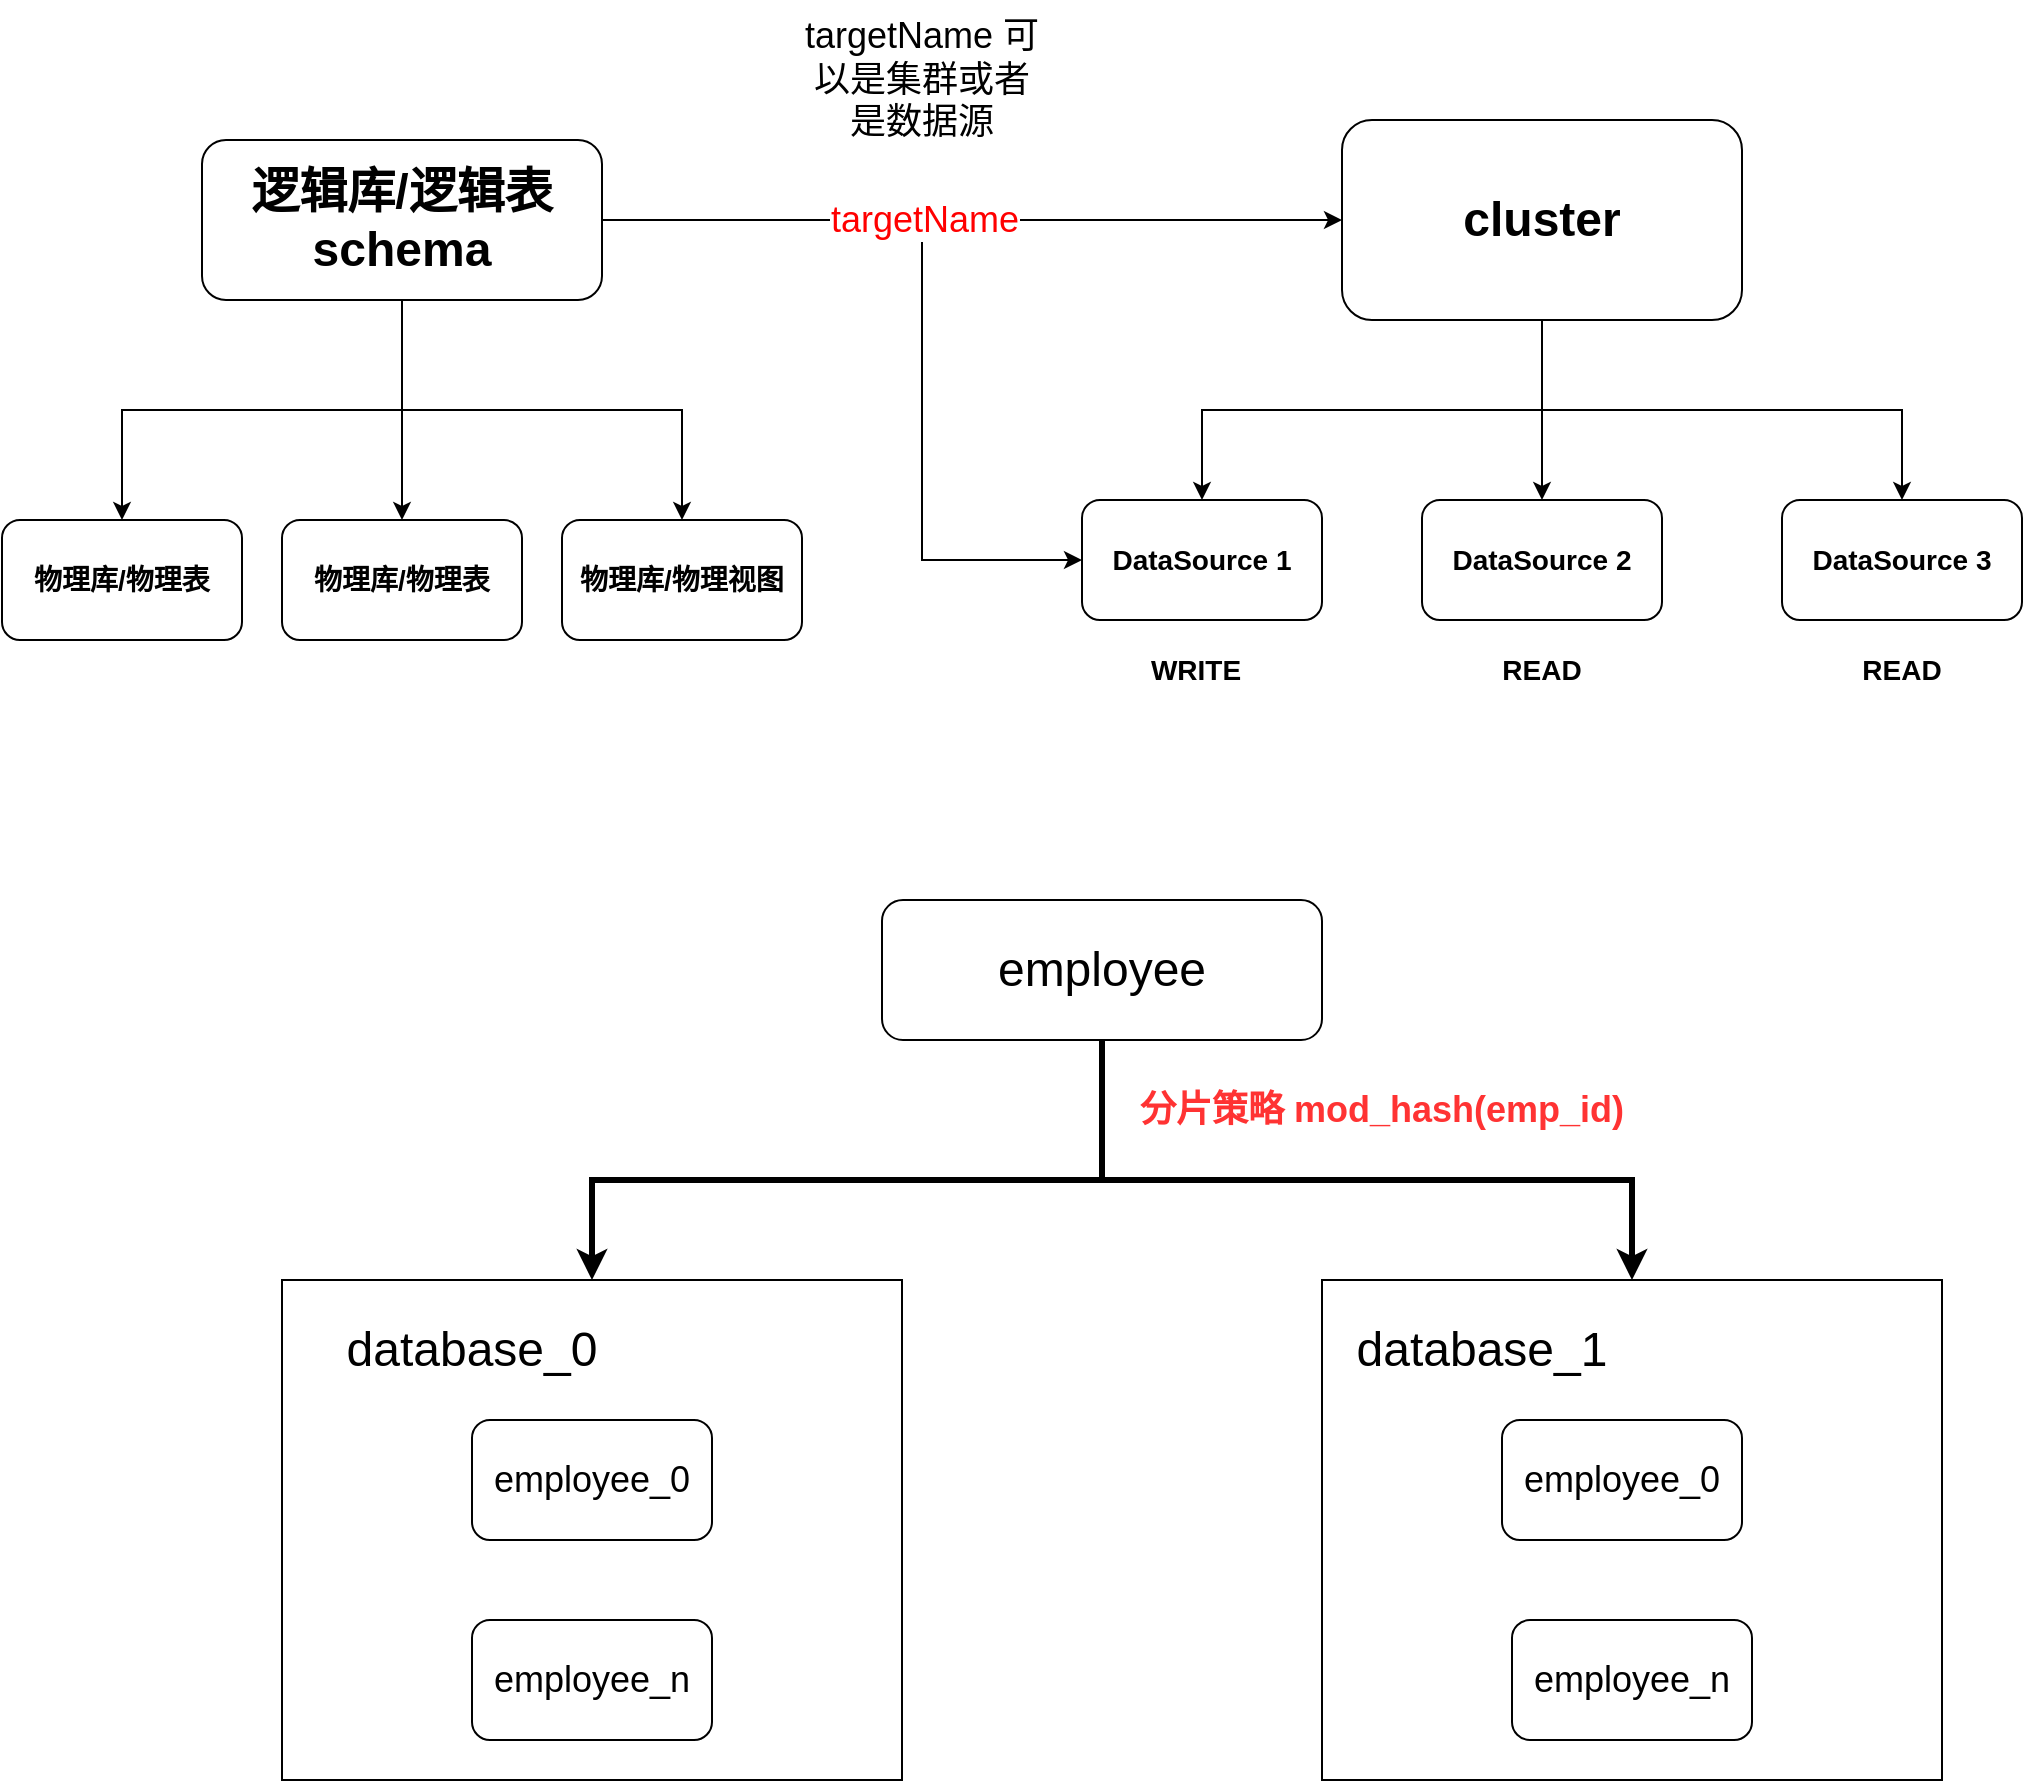 <mxfile version="21.3.2" type="github">
  <diagram name="第 1 页" id="1QzWUFw5CtmPl3d1dfIm">
    <mxGraphModel dx="1434" dy="1965" grid="1" gridSize="10" guides="1" tooltips="1" connect="1" arrows="1" fold="1" page="1" pageScale="1" pageWidth="827" pageHeight="1169" math="0" shadow="0">
      <root>
        <mxCell id="0" />
        <mxCell id="1" parent="0" />
        <mxCell id="P33m6JPaaWPSdPvU8D4i-1" value="&lt;font style=&quot;font-size: 14px;&quot;&gt;&lt;b&gt;DataSource 1&lt;/b&gt;&lt;/font&gt;" style="rounded=1;whiteSpace=wrap;html=1;" parent="1" vertex="1">
          <mxGeometry x="740" y="-90" width="120" height="60" as="geometry" />
        </mxCell>
        <mxCell id="P33m6JPaaWPSdPvU8D4i-2" value="&lt;font style=&quot;font-size: 14px;&quot;&gt;&lt;b&gt;DataSource 2&lt;/b&gt;&lt;/font&gt;" style="rounded=1;whiteSpace=wrap;html=1;" parent="1" vertex="1">
          <mxGeometry x="910" y="-90" width="120" height="60" as="geometry" />
        </mxCell>
        <mxCell id="P33m6JPaaWPSdPvU8D4i-3" value="&lt;font style=&quot;font-size: 14px;&quot;&gt;&lt;b&gt;DataSource 3&lt;/b&gt;&lt;/font&gt;" style="rounded=1;whiteSpace=wrap;html=1;" parent="1" vertex="1">
          <mxGeometry x="1090" y="-90" width="120" height="60" as="geometry" />
        </mxCell>
        <mxCell id="P33m6JPaaWPSdPvU8D4i-18" style="edgeStyle=orthogonalEdgeStyle;rounded=0;orthogonalLoop=1;jettySize=auto;html=1;entryX=0.5;entryY=0;entryDx=0;entryDy=0;exitX=0.5;exitY=1;exitDx=0;exitDy=0;" parent="1" source="P33m6JPaaWPSdPvU8D4i-4" target="P33m6JPaaWPSdPvU8D4i-1" edge="1">
          <mxGeometry relative="1" as="geometry" />
        </mxCell>
        <mxCell id="P33m6JPaaWPSdPvU8D4i-19" style="edgeStyle=orthogonalEdgeStyle;rounded=0;orthogonalLoop=1;jettySize=auto;html=1;" parent="1" source="P33m6JPaaWPSdPvU8D4i-4" target="P33m6JPaaWPSdPvU8D4i-2" edge="1">
          <mxGeometry relative="1" as="geometry" />
        </mxCell>
        <mxCell id="P33m6JPaaWPSdPvU8D4i-20" style="edgeStyle=orthogonalEdgeStyle;rounded=0;orthogonalLoop=1;jettySize=auto;html=1;exitX=0.5;exitY=1;exitDx=0;exitDy=0;" parent="1" source="P33m6JPaaWPSdPvU8D4i-4" target="P33m6JPaaWPSdPvU8D4i-3" edge="1">
          <mxGeometry relative="1" as="geometry" />
        </mxCell>
        <mxCell id="P33m6JPaaWPSdPvU8D4i-4" value="&lt;font style=&quot;font-size: 24px;&quot;&gt;&lt;b style=&quot;&quot;&gt;cluster&lt;/b&gt;&lt;/font&gt;" style="rounded=1;whiteSpace=wrap;html=1;" parent="1" vertex="1">
          <mxGeometry x="870" y="-280" width="200" height="100" as="geometry" />
        </mxCell>
        <mxCell id="P33m6JPaaWPSdPvU8D4i-5" value="&lt;b&gt;&lt;font style=&quot;font-size: 14px;&quot;&gt;WRITE&lt;/font&gt;&lt;/b&gt;" style="text;html=1;strokeColor=none;fillColor=none;align=center;verticalAlign=middle;whiteSpace=wrap;rounded=0;" parent="1" vertex="1">
          <mxGeometry x="767" y="-20" width="60" height="30" as="geometry" />
        </mxCell>
        <mxCell id="P33m6JPaaWPSdPvU8D4i-6" value="&lt;b&gt;&lt;font style=&quot;font-size: 14px;&quot;&gt;READ&lt;/font&gt;&lt;/b&gt;" style="text;html=1;strokeColor=none;fillColor=none;align=center;verticalAlign=middle;whiteSpace=wrap;rounded=0;" parent="1" vertex="1">
          <mxGeometry x="940" y="-20" width="60" height="30" as="geometry" />
        </mxCell>
        <mxCell id="P33m6JPaaWPSdPvU8D4i-7" value="&lt;b&gt;&lt;font style=&quot;font-size: 14px;&quot;&gt;READ&lt;/font&gt;&lt;/b&gt;" style="text;html=1;strokeColor=none;fillColor=none;align=center;verticalAlign=middle;whiteSpace=wrap;rounded=0;" parent="1" vertex="1">
          <mxGeometry x="1120" y="-20" width="60" height="30" as="geometry" />
        </mxCell>
        <mxCell id="P33m6JPaaWPSdPvU8D4i-14" style="edgeStyle=orthogonalEdgeStyle;rounded=0;orthogonalLoop=1;jettySize=auto;html=1;" parent="1" source="P33m6JPaaWPSdPvU8D4i-11" target="P33m6JPaaWPSdPvU8D4i-12" edge="1">
          <mxGeometry relative="1" as="geometry" />
        </mxCell>
        <mxCell id="P33m6JPaaWPSdPvU8D4i-15" style="edgeStyle=orthogonalEdgeStyle;rounded=0;orthogonalLoop=1;jettySize=auto;html=1;" parent="1" source="P33m6JPaaWPSdPvU8D4i-11" target="P33m6JPaaWPSdPvU8D4i-13" edge="1">
          <mxGeometry relative="1" as="geometry" />
        </mxCell>
        <mxCell id="P33m6JPaaWPSdPvU8D4i-21" style="edgeStyle=orthogonalEdgeStyle;rounded=0;orthogonalLoop=1;jettySize=auto;html=1;entryX=0;entryY=0.5;entryDx=0;entryDy=0;" parent="1" source="P33m6JPaaWPSdPvU8D4i-11" target="P33m6JPaaWPSdPvU8D4i-4" edge="1">
          <mxGeometry relative="1" as="geometry" />
        </mxCell>
        <mxCell id="P33m6JPaaWPSdPvU8D4i-22" style="edgeStyle=orthogonalEdgeStyle;rounded=0;orthogonalLoop=1;jettySize=auto;html=1;entryX=0;entryY=0.5;entryDx=0;entryDy=0;" parent="1" source="P33m6JPaaWPSdPvU8D4i-11" target="P33m6JPaaWPSdPvU8D4i-1" edge="1">
          <mxGeometry relative="1" as="geometry">
            <Array as="points">
              <mxPoint x="660" y="-230" />
              <mxPoint x="660" y="-60" />
            </Array>
          </mxGeometry>
        </mxCell>
        <mxCell id="P33m6JPaaWPSdPvU8D4i-23" value="&lt;font color=&quot;#ff0000&quot; style=&quot;font-size: 18px;&quot;&gt;targetName&lt;/font&gt;" style="edgeLabel;html=1;align=center;verticalAlign=middle;resizable=0;points=[];" parent="P33m6JPaaWPSdPvU8D4i-22" vertex="1" connectable="0">
          <mxGeometry x="-0.457" y="1" relative="1" as="geometry">
            <mxPoint x="49" y="1" as="offset" />
          </mxGeometry>
        </mxCell>
        <mxCell id="P33m6JPaaWPSdPvU8D4i-26" style="edgeStyle=orthogonalEdgeStyle;rounded=0;orthogonalLoop=1;jettySize=auto;html=1;" parent="1" source="P33m6JPaaWPSdPvU8D4i-11" target="P33m6JPaaWPSdPvU8D4i-25" edge="1">
          <mxGeometry relative="1" as="geometry" />
        </mxCell>
        <mxCell id="P33m6JPaaWPSdPvU8D4i-11" value="&lt;font style=&quot;font-size: 24px;&quot;&gt;&lt;b&gt;逻辑库/逻辑表&lt;br&gt;schema&lt;br&gt;&lt;/b&gt;&lt;/font&gt;" style="rounded=1;whiteSpace=wrap;html=1;" parent="1" vertex="1">
          <mxGeometry x="300" y="-270" width="200" height="80" as="geometry" />
        </mxCell>
        <mxCell id="P33m6JPaaWPSdPvU8D4i-12" value="&lt;font style=&quot;font-size: 14px;&quot;&gt;&lt;b&gt;物理库/物理表&lt;/b&gt;&lt;/font&gt;" style="rounded=1;whiteSpace=wrap;html=1;" parent="1" vertex="1">
          <mxGeometry x="200" y="-80" width="120" height="60" as="geometry" />
        </mxCell>
        <mxCell id="P33m6JPaaWPSdPvU8D4i-13" value="&lt;span style=&quot;font-size: 14px;&quot;&gt;&lt;b&gt;物理库/物理视图&lt;/b&gt;&lt;/span&gt;" style="rounded=1;whiteSpace=wrap;html=1;" parent="1" vertex="1">
          <mxGeometry x="480" y="-80" width="120" height="60" as="geometry" />
        </mxCell>
        <mxCell id="P33m6JPaaWPSdPvU8D4i-24" value="&lt;font style=&quot;font-size: 18px;&quot;&gt;targetName 可以是集群或者是数据源&lt;/font&gt;" style="text;html=1;strokeColor=none;fillColor=none;align=center;verticalAlign=middle;whiteSpace=wrap;rounded=0;" parent="1" vertex="1">
          <mxGeometry x="600" y="-340" width="120" height="80" as="geometry" />
        </mxCell>
        <mxCell id="P33m6JPaaWPSdPvU8D4i-25" value="&lt;font style=&quot;font-size: 14px;&quot;&gt;&lt;b&gt;物理库/物理表&lt;/b&gt;&lt;/font&gt;" style="rounded=1;whiteSpace=wrap;html=1;" parent="1" vertex="1">
          <mxGeometry x="340" y="-80" width="120" height="60" as="geometry" />
        </mxCell>
        <mxCell id="oQd-aoiGx7hZMV_shxTr-10" style="edgeStyle=orthogonalEdgeStyle;rounded=0;orthogonalLoop=1;jettySize=auto;html=1;exitX=0.5;exitY=1;exitDx=0;exitDy=0;strokeWidth=3;" edge="1" parent="1" source="oQd-aoiGx7hZMV_shxTr-1" target="oQd-aoiGx7hZMV_shxTr-2">
          <mxGeometry relative="1" as="geometry">
            <Array as="points">
              <mxPoint x="750" y="250" />
              <mxPoint x="495" y="250" />
            </Array>
          </mxGeometry>
        </mxCell>
        <mxCell id="oQd-aoiGx7hZMV_shxTr-11" style="edgeStyle=orthogonalEdgeStyle;rounded=0;orthogonalLoop=1;jettySize=auto;html=1;exitX=0.5;exitY=1;exitDx=0;exitDy=0;strokeWidth=3;" edge="1" parent="1" source="oQd-aoiGx7hZMV_shxTr-1" target="oQd-aoiGx7hZMV_shxTr-6">
          <mxGeometry relative="1" as="geometry">
            <Array as="points">
              <mxPoint x="750" y="250" />
              <mxPoint x="1015" y="250" />
            </Array>
          </mxGeometry>
        </mxCell>
        <mxCell id="oQd-aoiGx7hZMV_shxTr-1" value="&lt;font style=&quot;font-size: 24px;&quot;&gt;employee&lt;/font&gt;" style="rounded=1;whiteSpace=wrap;html=1;" vertex="1" parent="1">
          <mxGeometry x="640" y="110" width="220" height="70" as="geometry" />
        </mxCell>
        <mxCell id="oQd-aoiGx7hZMV_shxTr-2" value="" style="rounded=0;whiteSpace=wrap;html=1;" vertex="1" parent="1">
          <mxGeometry x="340" y="300" width="310" height="250" as="geometry" />
        </mxCell>
        <mxCell id="oQd-aoiGx7hZMV_shxTr-3" value="&lt;font style=&quot;font-size: 24px;&quot;&gt;database_0&lt;/font&gt;" style="text;html=1;strokeColor=none;fillColor=none;align=center;verticalAlign=middle;whiteSpace=wrap;rounded=0;" vertex="1" parent="1">
          <mxGeometry x="360" y="320" width="150" height="30" as="geometry" />
        </mxCell>
        <mxCell id="oQd-aoiGx7hZMV_shxTr-4" value="&lt;font style=&quot;font-size: 18px;&quot;&gt;employee_0&lt;/font&gt;" style="rounded=1;whiteSpace=wrap;html=1;" vertex="1" parent="1">
          <mxGeometry x="435" y="370" width="120" height="60" as="geometry" />
        </mxCell>
        <mxCell id="oQd-aoiGx7hZMV_shxTr-5" value="&lt;font style=&quot;font-size: 18px;&quot;&gt;employee_n&lt;/font&gt;" style="rounded=1;whiteSpace=wrap;html=1;" vertex="1" parent="1">
          <mxGeometry x="435" y="470" width="120" height="60" as="geometry" />
        </mxCell>
        <mxCell id="oQd-aoiGx7hZMV_shxTr-6" value="" style="rounded=0;whiteSpace=wrap;html=1;" vertex="1" parent="1">
          <mxGeometry x="860" y="300" width="310" height="250" as="geometry" />
        </mxCell>
        <mxCell id="oQd-aoiGx7hZMV_shxTr-7" value="&lt;font style=&quot;font-size: 24px;&quot;&gt;database_1&lt;/font&gt;" style="text;html=1;strokeColor=none;fillColor=none;align=center;verticalAlign=middle;whiteSpace=wrap;rounded=0;" vertex="1" parent="1">
          <mxGeometry x="870" y="320" width="140" height="30" as="geometry" />
        </mxCell>
        <mxCell id="oQd-aoiGx7hZMV_shxTr-8" value="&lt;font style=&quot;font-size: 18px;&quot;&gt;employee_0&lt;/font&gt;" style="rounded=1;whiteSpace=wrap;html=1;" vertex="1" parent="1">
          <mxGeometry x="950" y="370" width="120" height="60" as="geometry" />
        </mxCell>
        <mxCell id="oQd-aoiGx7hZMV_shxTr-9" value="&lt;font style=&quot;font-size: 18px;&quot;&gt;employee_n&lt;/font&gt;" style="rounded=1;whiteSpace=wrap;html=1;" vertex="1" parent="1">
          <mxGeometry x="955" y="470" width="120" height="60" as="geometry" />
        </mxCell>
        <mxCell id="oQd-aoiGx7hZMV_shxTr-12" value="&lt;b&gt;&lt;font style=&quot;font-size: 18px;&quot; color=&quot;#ff3333&quot;&gt;分片策略 mod_hash(emp_id)&lt;/font&gt;&lt;/b&gt;" style="text;html=1;strokeColor=none;fillColor=none;align=center;verticalAlign=middle;whiteSpace=wrap;rounded=0;" vertex="1" parent="1">
          <mxGeometry x="750" y="200" width="280" height="30" as="geometry" />
        </mxCell>
      </root>
    </mxGraphModel>
  </diagram>
</mxfile>
